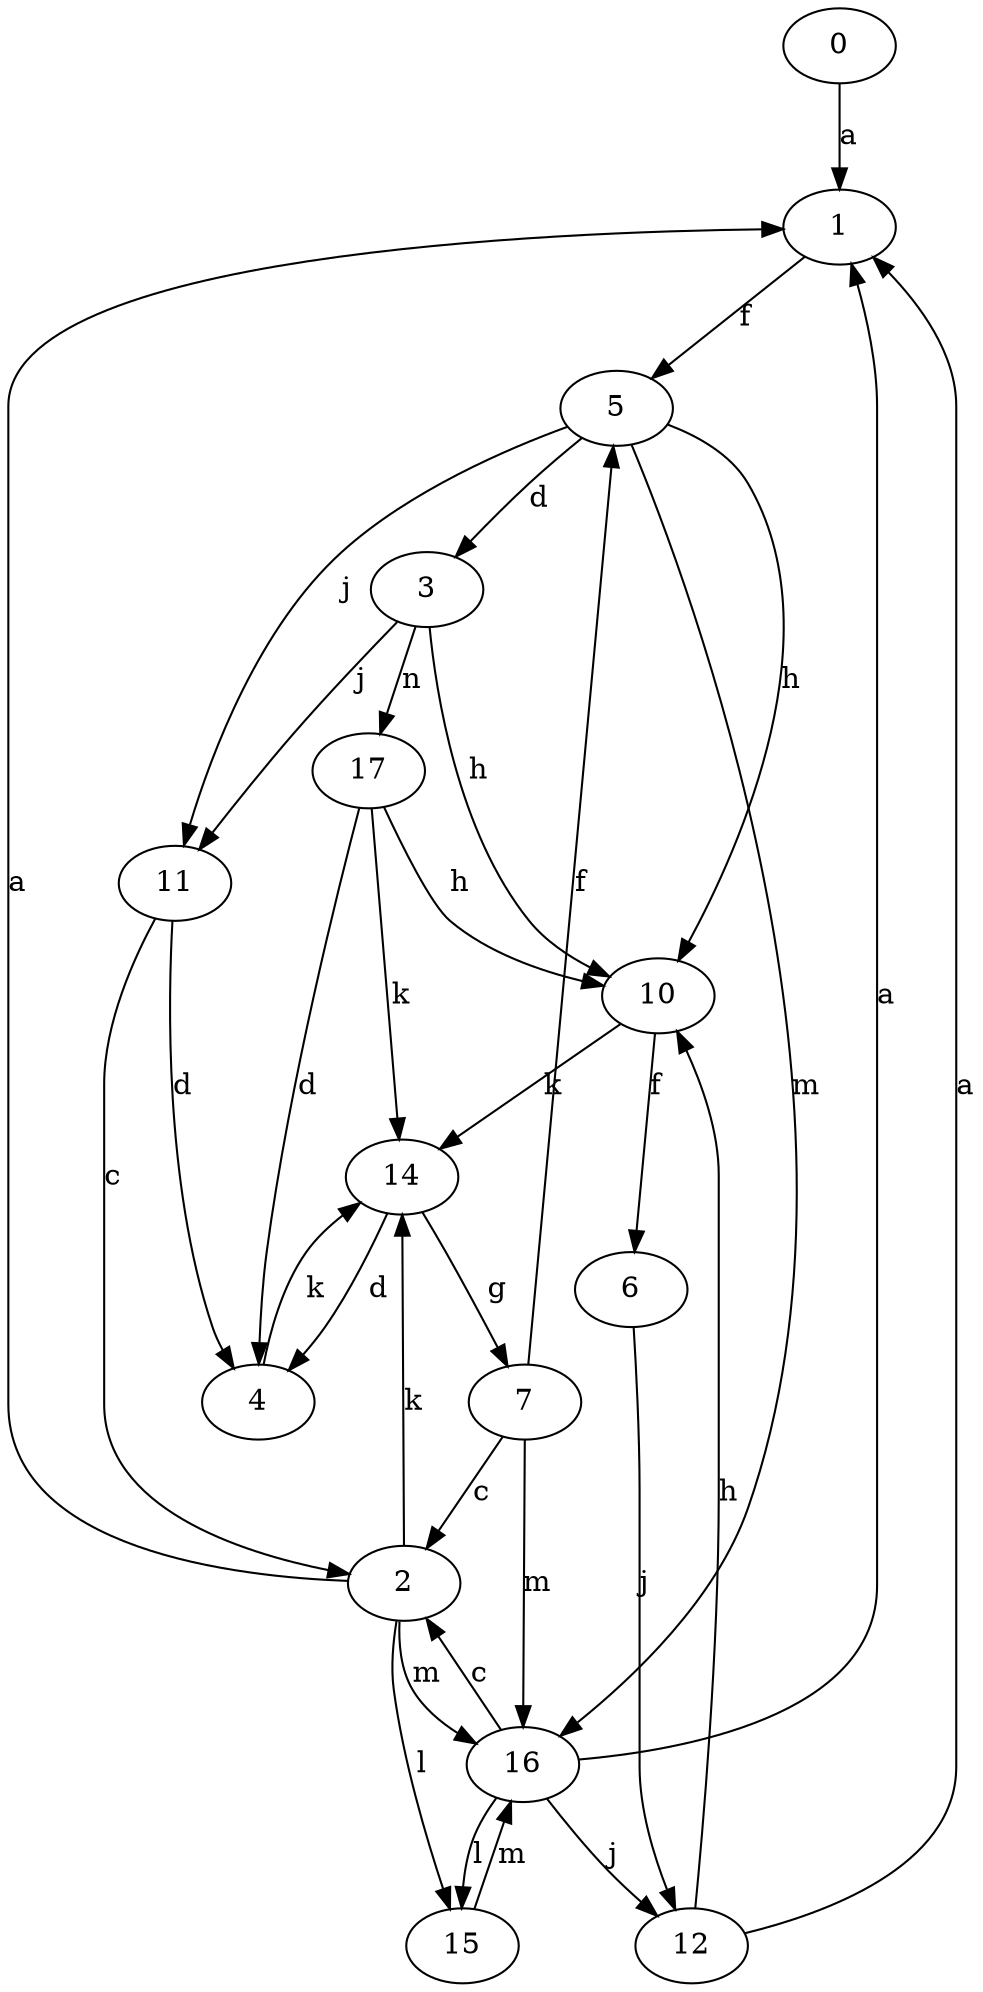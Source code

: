 strict digraph  {
0;
1;
2;
3;
4;
5;
6;
7;
10;
11;
12;
14;
15;
16;
17;
0 -> 1  [label=a];
1 -> 5  [label=f];
2 -> 1  [label=a];
2 -> 14  [label=k];
2 -> 15  [label=l];
2 -> 16  [label=m];
3 -> 10  [label=h];
3 -> 11  [label=j];
3 -> 17  [label=n];
4 -> 14  [label=k];
5 -> 3  [label=d];
5 -> 10  [label=h];
5 -> 11  [label=j];
5 -> 16  [label=m];
6 -> 12  [label=j];
7 -> 2  [label=c];
7 -> 5  [label=f];
7 -> 16  [label=m];
10 -> 6  [label=f];
10 -> 14  [label=k];
11 -> 2  [label=c];
11 -> 4  [label=d];
12 -> 1  [label=a];
12 -> 10  [label=h];
14 -> 4  [label=d];
14 -> 7  [label=g];
15 -> 16  [label=m];
16 -> 1  [label=a];
16 -> 2  [label=c];
16 -> 12  [label=j];
16 -> 15  [label=l];
17 -> 4  [label=d];
17 -> 10  [label=h];
17 -> 14  [label=k];
}
